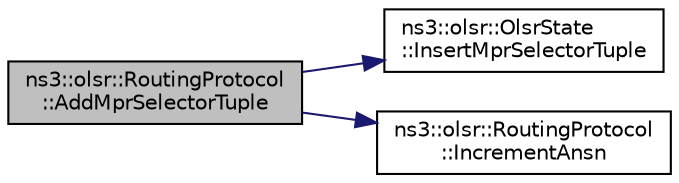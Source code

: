 digraph "ns3::olsr::RoutingProtocol::AddMprSelectorTuple"
{
  edge [fontname="Helvetica",fontsize="10",labelfontname="Helvetica",labelfontsize="10"];
  node [fontname="Helvetica",fontsize="10",shape=record];
  rankdir="LR";
  Node1 [label="ns3::olsr::RoutingProtocol\l::AddMprSelectorTuple",height=0.2,width=0.4,color="black", fillcolor="grey75", style="filled", fontcolor="black"];
  Node1 -> Node2 [color="midnightblue",fontsize="10",style="solid"];
  Node2 [label="ns3::olsr::OlsrState\l::InsertMprSelectorTuple",height=0.2,width=0.4,color="black", fillcolor="white", style="filled",URL="$d1/d02/classns3_1_1olsr_1_1OlsrState.html#ad21822ab75e7587b10cee641ca846049"];
  Node1 -> Node3 [color="midnightblue",fontsize="10",style="solid"];
  Node3 [label="ns3::olsr::RoutingProtocol\l::IncrementAnsn",height=0.2,width=0.4,color="black", fillcolor="white", style="filled",URL="$d6/dbb/classns3_1_1olsr_1_1RoutingProtocol.html#ac1cfaea5b2ba8a3b32e39256b0221774"];
}
